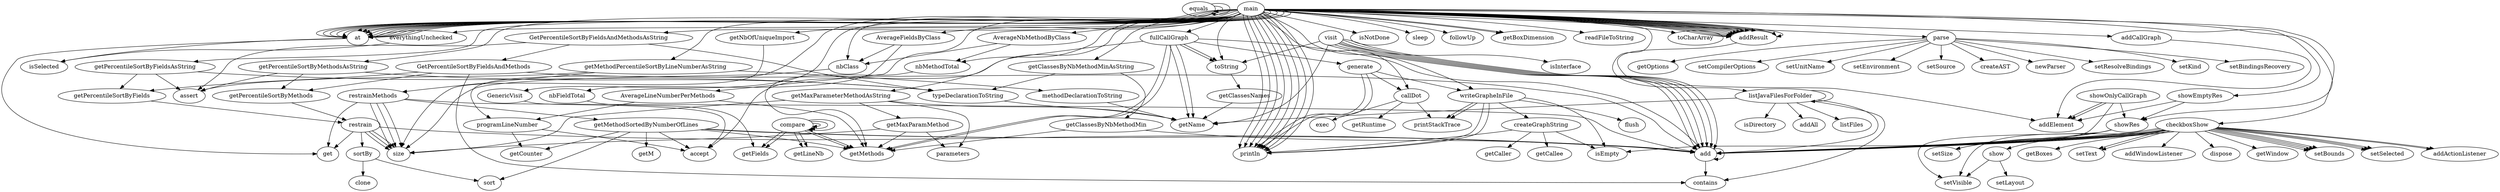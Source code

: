 digraph{
equals -> equals;
equals -> equals;
visit -> add;
compare -> compare;
compare -> getMethods;
compare -> getMethods;
compare -> compare;
compare -> getFields;
compare -> getFields;
visit -> add;
compare -> compare;
compare -> getLineNb;
compare -> getLineNb;
createGraphString -> isEmpty;
createGraphString -> println;
createGraphString -> getCaller;
createGraphString -> getCallee;
writeGrapheInFile -> createGraphString;
writeGrapheInFile -> isEmpty;
writeGrapheInFile -> println;
writeGrapheInFile -> printStackTrace;
writeGrapheInFile -> printStackTrace;
writeGrapheInFile -> println;
writeGrapheInFile -> flush;
callDot -> getRuntime;
callDot -> exec;
callDot -> printStackTrace;
generate -> println;
generate -> writeGrapheInFile;
generate -> println;
generate -> callDot;
main -> println;
main -> println;
main -> println;
main -> writeGrapheInFile;
main -> println;
main -> callDot;
add -> contains;
add -> add;
visit -> add;
main -> listJavaFilesForFolder;
main -> checkboxShow;
main -> isNotDone;
main -> sleep;
main -> println;
main -> followUp;
main -> println;
main -> everythingUnchecked;
main -> showEmptyRes;
main -> getBoxDimension;
main -> println;
main -> readFileToString;
main -> parse;
main -> toCharArray;
main -> GenericVisit;
main -> println;
main -> toString;
main -> at;
main -> addResult;
main -> nbClass;
main -> at;
main -> addResult;
main -> programLineNumber;
main -> at;
main -> addResult;
main -> nbMethodTotal;
main -> at;
main -> addResult;
main -> getNbOfUniqueImport;
main -> at;
main -> addResult;
main -> AverageNbMethodByClass;
main -> at;
main -> addResult;
main -> AverageLineNumberPerMethods;
main -> at;
main -> addResult;
main -> AverageFieldsByClass;
main -> at;
main -> addResult;
main -> getPercentileSortByMethodsAsString;
main -> at;
main -> addResult;
main -> getPercentileSortByFieldsAsString;
main -> at;
main -> addResult;
main -> GetPercentileSortByFieldsAndMethodsAsString;
main -> at;
main -> addResult;
main -> getClassesByNbMethodMinAsString;
main -> at;
main -> addResult;
main -> getMethodPercentileSortByLineNumberAsString;
main -> at;
main -> addResult;
main -> getMaxParameterMethodAsString;
main -> at;
main -> addCallGraph;
main -> showRes;
main -> getBoxDimension;
main -> at;
main -> fullCallGraph;
listJavaFilesForFolder -> listFiles;
listJavaFilesForFolder -> isDirectory;
listJavaFilesForFolder -> addAll;
listJavaFilesForFolder -> listJavaFilesForFolder;
listJavaFilesForFolder -> contains;
listJavaFilesForFolder -> getName;
listJavaFilesForFolder -> add;
parse -> newParser;
parse -> setResolveBindings;
parse -> setKind;
parse -> setBindingsRecovery;
parse -> getOptions;
parse -> setCompilerOptions;
parse -> setUnitName;
parse -> setEnvironment;
parse -> setSource;
parse -> createAST;
GenericVisit -> accept;
visit -> isInterface;
visit -> add;
visit -> add;
visit -> add;
visit -> toString;
visit -> getName;
nbClass -> size;
getClassesNames -> getName;
programLineNumber -> accept;
programLineNumber -> getCounter;
nbMethodTotal -> getMethods;
getNbOfUniqueImport -> size;
AverageNbMethodByClass -> nbMethodTotal;
AverageNbMethodByClass -> nbClass;
AverageLineNumberPerMethods -> getMethods;
AverageLineNumberPerMethods -> programLineNumber;
AverageFieldsByClass -> nbFieldTotal;
AverageFieldsByClass -> nbClass;
nbFieldTotal -> getFields;
getPercentileSortByMethodsAsString -> assert;
getPercentileSortByMethodsAsString -> typeDeclarationToString;
getPercentileSortByMethodsAsString -> getPercentileSortByMethods;
getPercentileSortByFieldsAsString -> assert;
getPercentileSortByFieldsAsString -> typeDeclarationToString;
getPercentileSortByFieldsAsString -> getPercentileSortByFields;
getPercentileSortByMethods -> restrain;
getPercentileSortByFields -> restrain;
restrain -> sortBy;
restrain -> size;
restrain -> size;
restrain -> size;
restrain -> add;
restrain -> get;
sortBy -> clone;
sortBy -> sort;
typeDeclarationToString -> getName;
GetPercentileSortByFieldsAndMethodsAsString -> assert;
GetPercentileSortByFieldsAndMethodsAsString -> typeDeclarationToString;
GetPercentileSortByFieldsAndMethodsAsString -> GetPercentileSortByFieldsAndMethods;
GetPercentileSortByFieldsAndMethods -> getPercentileSortByMethods;
GetPercentileSortByFieldsAndMethods -> getPercentileSortByFields;
GetPercentileSortByFieldsAndMethods -> contains;
GetPercentileSortByFieldsAndMethods -> add;
getClassesByNbMethodMinAsString -> typeDeclarationToString;
getClassesByNbMethodMinAsString -> getClassesByNbMethodMin;
getClassesByNbMethodMin -> getMethods;
getClassesByNbMethodMin -> add;
getMethodPercentileSortByLineNumberAsString -> assert;
getMethodPercentileSortByLineNumberAsString -> methodDeclarationToString;
getMethodPercentileSortByLineNumberAsString -> restrainMethods;
restrainMethods -> getMethodSortedByNumberOfLines;
restrainMethods -> size;
restrainMethods -> size;
restrainMethods -> size;
restrainMethods -> add;
restrainMethods -> get;
getMethodSortedByNumberOfLines -> getMethods;
getMethodSortedByNumberOfLines -> accept;
getMethodSortedByNumberOfLines -> add;
getMethodSortedByNumberOfLines -> getCounter;
getMethodSortedByNumberOfLines -> sort;
getMethodSortedByNumberOfLines -> add;
getMethodSortedByNumberOfLines -> getM;
methodDeclarationToString -> getName;
getMaxParameterMethodAsString -> getMaxParamMethod;
getMaxParameterMethodAsString -> size;
getMaxParameterMethodAsString -> parameters;
getMaxParameterMethodAsString -> getName;
getMaxParamMethod -> getMethods;
getMaxParamMethod -> size;
getMaxParamMethod -> parameters;
fullCallGraph -> getMethods;
fullCallGraph -> accept;
fullCallGraph -> getMethods;
fullCallGraph -> toString;
fullCallGraph -> getName;
fullCallGraph -> toString;
fullCallGraph -> getName;
fullCallGraph -> add;
fullCallGraph -> generate;
toString -> getClassesNames;
showRes -> setSize;
showRes -> add;
showRes -> setVisible;
showEmptyRes -> addElement;
showEmptyRes -> showRes;
showOnlyCallGraph -> isEmpty;
showOnlyCallGraph -> addElement;
showOnlyCallGraph -> addElement;
showOnlyCallGraph -> showRes;
addCallGraph -> addElement;
addResult -> addElement;
checkboxShow -> setBounds;
checkboxShow -> add;
checkboxShow -> add;
checkboxShow -> setBounds;
checkboxShow -> setSelected;
checkboxShow -> addActionListener;
checkboxShow -> getBoxes;
checkboxShow -> setSelected;
checkboxShow -> setText;
checkboxShow -> setText;
checkboxShow -> add;
checkboxShow -> setBounds;
checkboxShow -> setSelected;
checkboxShow -> add;
checkboxShow -> add;
checkboxShow -> addActionListener;
checkboxShow -> setVisible;
checkboxShow -> setBounds;
checkboxShow -> add;
checkboxShow -> setSize;
checkboxShow -> addWindowListener;
checkboxShow -> dispose;
checkboxShow -> getWindow;
checkboxShow -> show;
show -> setLayout;
show -> setVisible;
at -> isSelected;
at -> get;
everythingUnchecked -> isSelected;

 }
